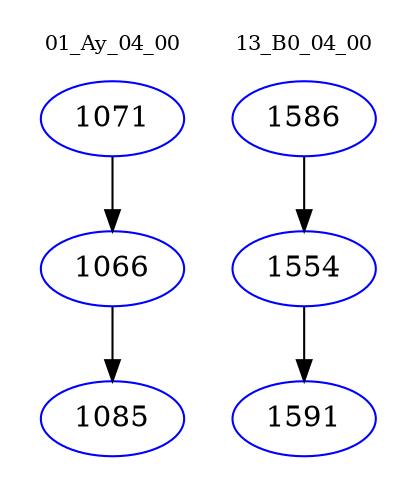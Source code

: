 digraph{
subgraph cluster_0 {
color = white
label = "01_Ay_04_00";
fontsize=10;
T0_1071 [label="1071", color="blue"]
T0_1071 -> T0_1066 [color="black"]
T0_1066 [label="1066", color="blue"]
T0_1066 -> T0_1085 [color="black"]
T0_1085 [label="1085", color="blue"]
}
subgraph cluster_1 {
color = white
label = "13_B0_04_00";
fontsize=10;
T1_1586 [label="1586", color="blue"]
T1_1586 -> T1_1554 [color="black"]
T1_1554 [label="1554", color="blue"]
T1_1554 -> T1_1591 [color="black"]
T1_1591 [label="1591", color="blue"]
}
}
